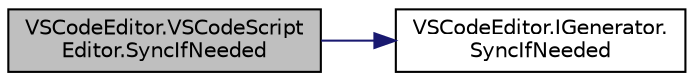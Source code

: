 digraph "VSCodeEditor.VSCodeScriptEditor.SyncIfNeeded"
{
 // LATEX_PDF_SIZE
  edge [fontname="Helvetica",fontsize="10",labelfontname="Helvetica",labelfontsize="10"];
  node [fontname="Helvetica",fontsize="10",shape=record];
  rankdir="LR";
  Node1 [label="VSCodeEditor.VSCodeScript\lEditor.SyncIfNeeded",height=0.2,width=0.4,color="black", fillcolor="grey75", style="filled", fontcolor="black",tooltip=" "];
  Node1 -> Node2 [color="midnightblue",fontsize="10",style="solid",fontname="Helvetica"];
  Node2 [label="VSCodeEditor.IGenerator.\lSyncIfNeeded",height=0.2,width=0.4,color="black", fillcolor="white", style="filled",URL="$interface_v_s_code_editor_1_1_i_generator.html#afa900c81de62d4fb86bc02fa7d4469a9",tooltip=" "];
}
